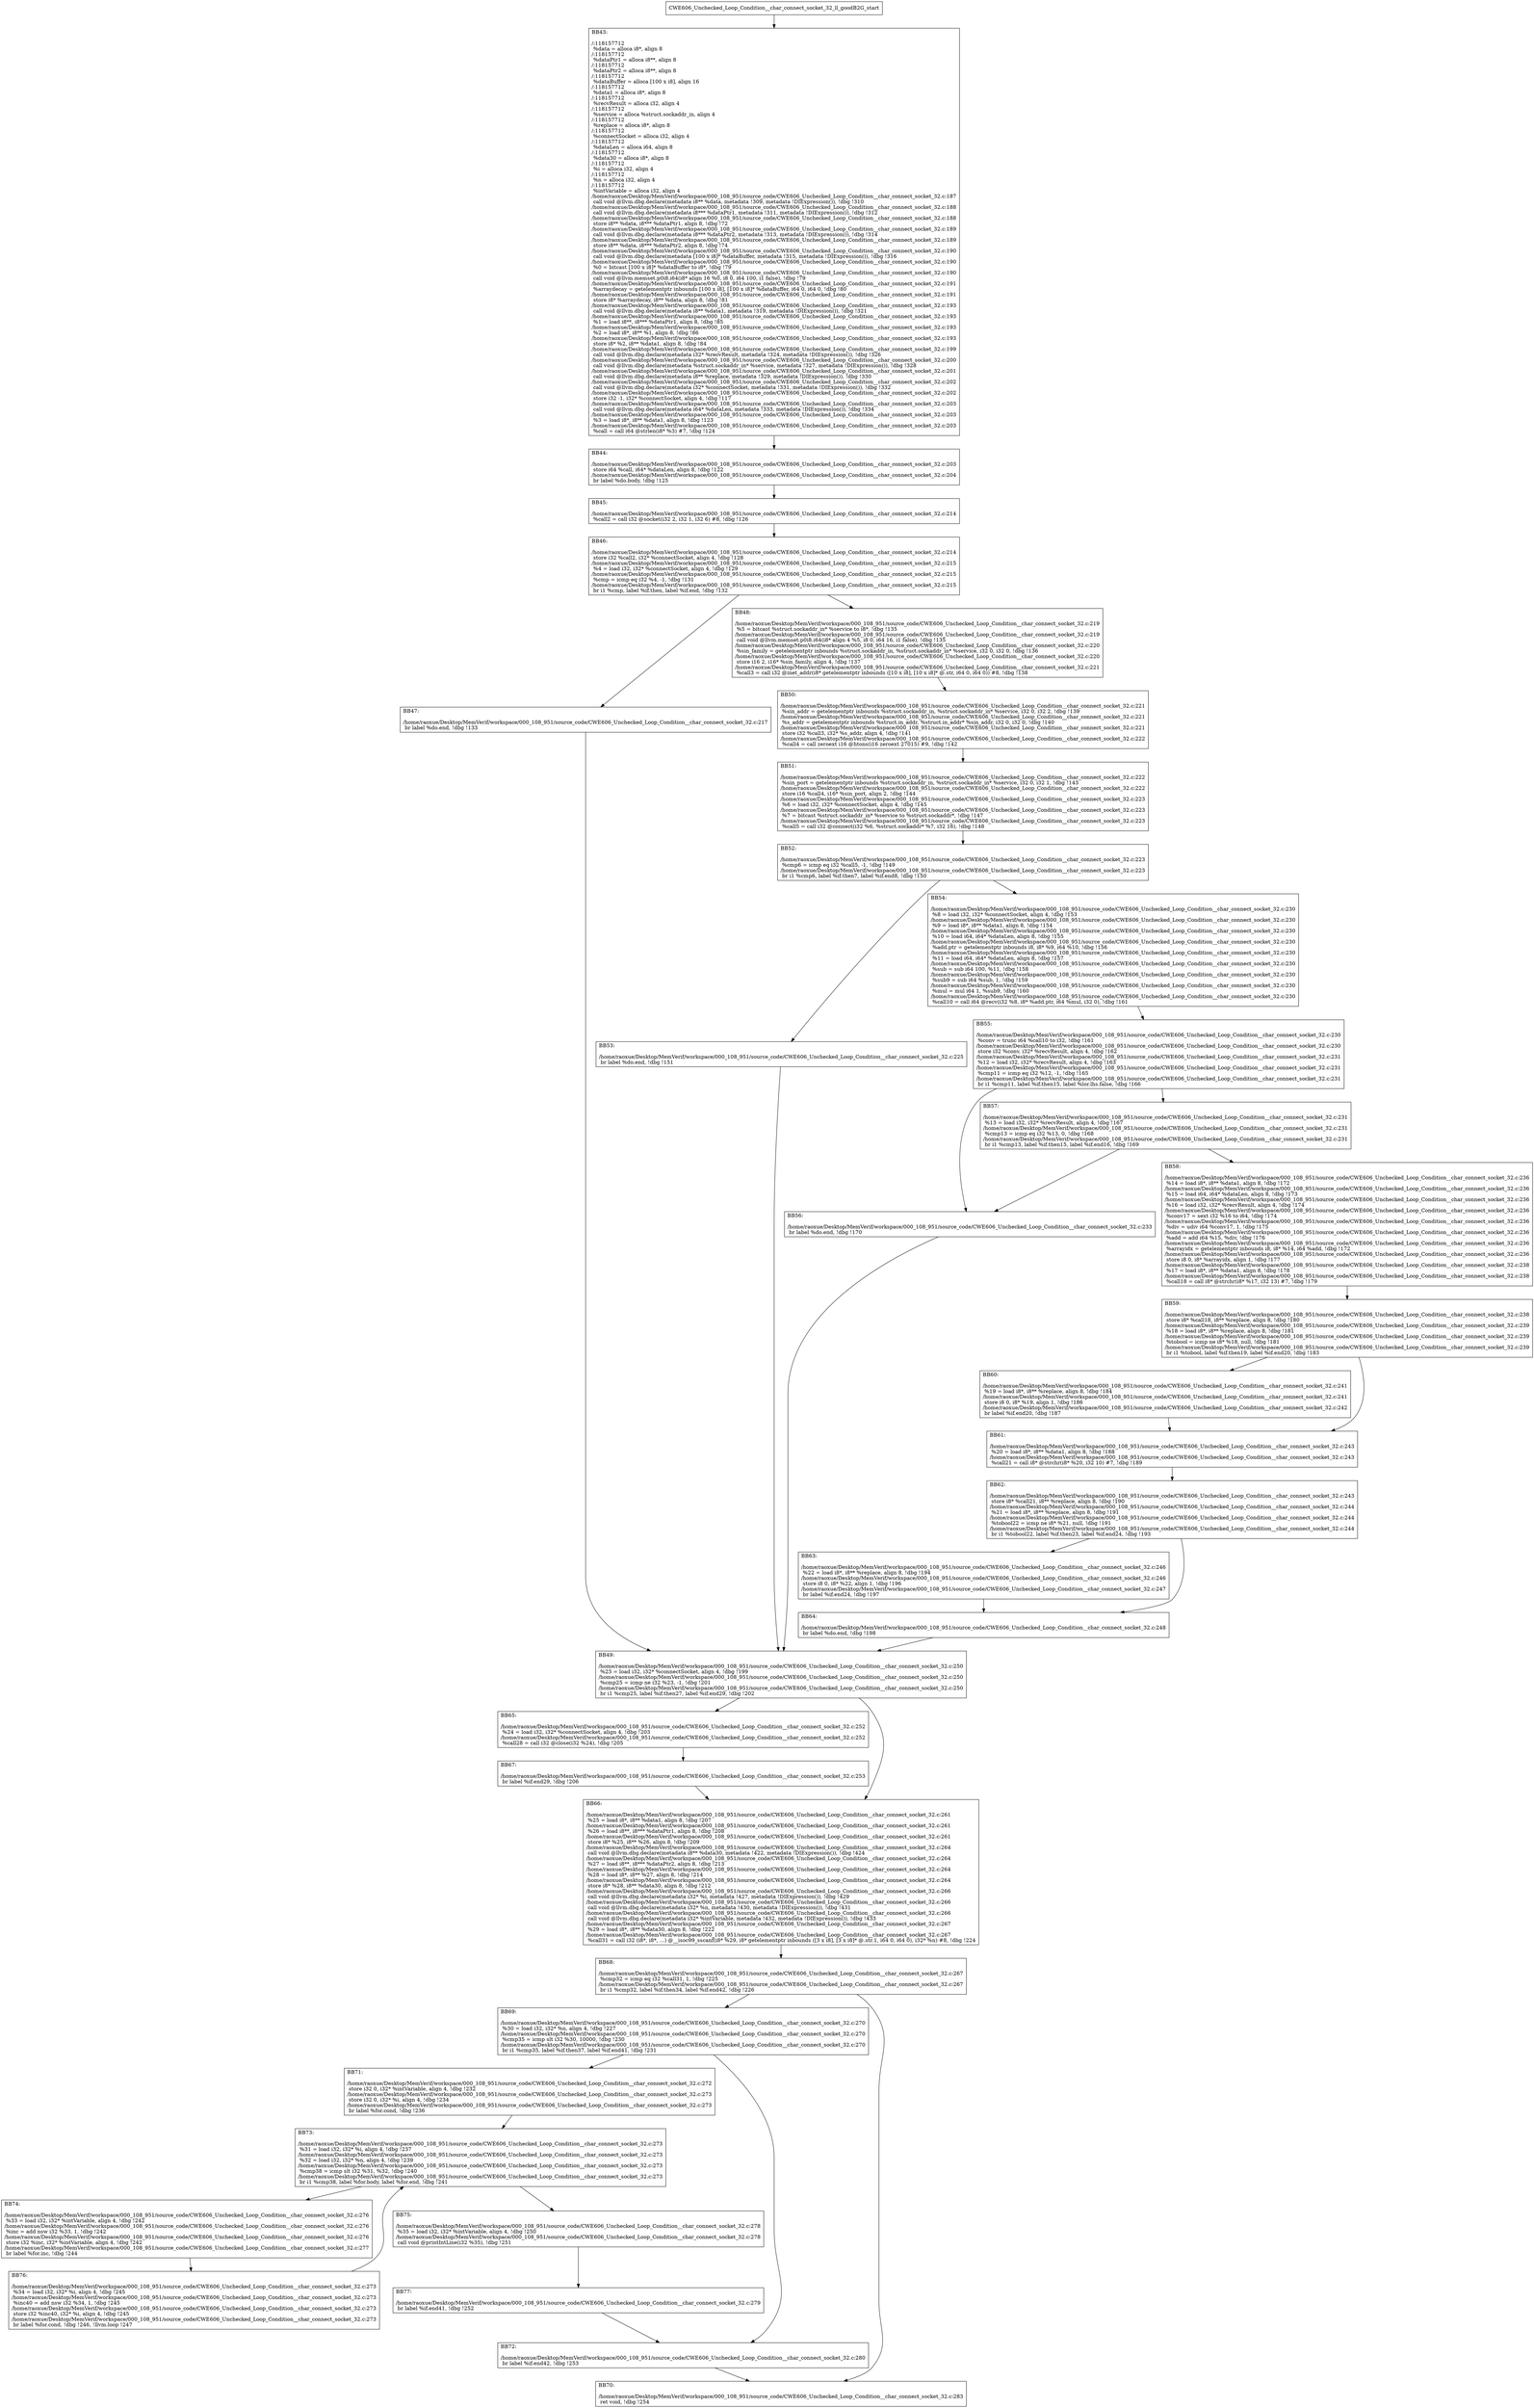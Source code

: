 digraph "CFG for'CWE606_Unchecked_Loop_Condition__char_connect_socket_32_ll_goodB2G' function" {
	BBCWE606_Unchecked_Loop_Condition__char_connect_socket_32_ll_goodB2G_start[shape=record,label="{CWE606_Unchecked_Loop_Condition__char_connect_socket_32_ll_goodB2G_start}"];
	BBCWE606_Unchecked_Loop_Condition__char_connect_socket_32_ll_goodB2G_start-> CWE606_Unchecked_Loop_Condition__char_connect_socket_32_ll_goodB2GBB43;
	CWE606_Unchecked_Loop_Condition__char_connect_socket_32_ll_goodB2GBB43 [shape=record, label="{BB43:\l\l/:118157712\l
  %data = alloca i8*, align 8\l
/:118157712\l
  %dataPtr1 = alloca i8**, align 8\l
/:118157712\l
  %dataPtr2 = alloca i8**, align 8\l
/:118157712\l
  %dataBuffer = alloca [100 x i8], align 16\l
/:118157712\l
  %data1 = alloca i8*, align 8\l
/:118157712\l
  %recvResult = alloca i32, align 4\l
/:118157712\l
  %service = alloca %struct.sockaddr_in, align 4\l
/:118157712\l
  %replace = alloca i8*, align 8\l
/:118157712\l
  %connectSocket = alloca i32, align 4\l
/:118157712\l
  %dataLen = alloca i64, align 8\l
/:118157712\l
  %data30 = alloca i8*, align 8\l
/:118157712\l
  %i = alloca i32, align 4\l
/:118157712\l
  %n = alloca i32, align 4\l
/:118157712\l
  %intVariable = alloca i32, align 4\l
/home/raoxue/Desktop/MemVerif/workspace/000_108_951/source_code/CWE606_Unchecked_Loop_Condition__char_connect_socket_32.c:187\l
  call void @llvm.dbg.declare(metadata i8** %data, metadata !309, metadata !DIExpression()), !dbg !310\l
/home/raoxue/Desktop/MemVerif/workspace/000_108_951/source_code/CWE606_Unchecked_Loop_Condition__char_connect_socket_32.c:188\l
  call void @llvm.dbg.declare(metadata i8*** %dataPtr1, metadata !311, metadata !DIExpression()), !dbg !312\l
/home/raoxue/Desktop/MemVerif/workspace/000_108_951/source_code/CWE606_Unchecked_Loop_Condition__char_connect_socket_32.c:188\l
  store i8** %data, i8*** %dataPtr1, align 8, !dbg !72\l
/home/raoxue/Desktop/MemVerif/workspace/000_108_951/source_code/CWE606_Unchecked_Loop_Condition__char_connect_socket_32.c:189\l
  call void @llvm.dbg.declare(metadata i8*** %dataPtr2, metadata !313, metadata !DIExpression()), !dbg !314\l
/home/raoxue/Desktop/MemVerif/workspace/000_108_951/source_code/CWE606_Unchecked_Loop_Condition__char_connect_socket_32.c:189\l
  store i8** %data, i8*** %dataPtr2, align 8, !dbg !74\l
/home/raoxue/Desktop/MemVerif/workspace/000_108_951/source_code/CWE606_Unchecked_Loop_Condition__char_connect_socket_32.c:190\l
  call void @llvm.dbg.declare(metadata [100 x i8]* %dataBuffer, metadata !315, metadata !DIExpression()), !dbg !316\l
/home/raoxue/Desktop/MemVerif/workspace/000_108_951/source_code/CWE606_Unchecked_Loop_Condition__char_connect_socket_32.c:190\l
  %0 = bitcast [100 x i8]* %dataBuffer to i8*, !dbg !79\l
/home/raoxue/Desktop/MemVerif/workspace/000_108_951/source_code/CWE606_Unchecked_Loop_Condition__char_connect_socket_32.c:190\l
  call void @llvm.memset.p0i8.i64(i8* align 16 %0, i8 0, i64 100, i1 false), !dbg !79\l
/home/raoxue/Desktop/MemVerif/workspace/000_108_951/source_code/CWE606_Unchecked_Loop_Condition__char_connect_socket_32.c:191\l
  %arraydecay = getelementptr inbounds [100 x i8], [100 x i8]* %dataBuffer, i64 0, i64 0, !dbg !80\l
/home/raoxue/Desktop/MemVerif/workspace/000_108_951/source_code/CWE606_Unchecked_Loop_Condition__char_connect_socket_32.c:191\l
  store i8* %arraydecay, i8** %data, align 8, !dbg !81\l
/home/raoxue/Desktop/MemVerif/workspace/000_108_951/source_code/CWE606_Unchecked_Loop_Condition__char_connect_socket_32.c:193\l
  call void @llvm.dbg.declare(metadata i8** %data1, metadata !319, metadata !DIExpression()), !dbg !321\l
/home/raoxue/Desktop/MemVerif/workspace/000_108_951/source_code/CWE606_Unchecked_Loop_Condition__char_connect_socket_32.c:193\l
  %1 = load i8**, i8*** %dataPtr1, align 8, !dbg !85\l
/home/raoxue/Desktop/MemVerif/workspace/000_108_951/source_code/CWE606_Unchecked_Loop_Condition__char_connect_socket_32.c:193\l
  %2 = load i8*, i8** %1, align 8, !dbg !86\l
/home/raoxue/Desktop/MemVerif/workspace/000_108_951/source_code/CWE606_Unchecked_Loop_Condition__char_connect_socket_32.c:193\l
  store i8* %2, i8** %data1, align 8, !dbg !84\l
/home/raoxue/Desktop/MemVerif/workspace/000_108_951/source_code/CWE606_Unchecked_Loop_Condition__char_connect_socket_32.c:199\l
  call void @llvm.dbg.declare(metadata i32* %recvResult, metadata !324, metadata !DIExpression()), !dbg !326\l
/home/raoxue/Desktop/MemVerif/workspace/000_108_951/source_code/CWE606_Unchecked_Loop_Condition__char_connect_socket_32.c:200\l
  call void @llvm.dbg.declare(metadata %struct.sockaddr_in* %service, metadata !327, metadata !DIExpression()), !dbg !328\l
/home/raoxue/Desktop/MemVerif/workspace/000_108_951/source_code/CWE606_Unchecked_Loop_Condition__char_connect_socket_32.c:201\l
  call void @llvm.dbg.declare(metadata i8** %replace, metadata !329, metadata !DIExpression()), !dbg !330\l
/home/raoxue/Desktop/MemVerif/workspace/000_108_951/source_code/CWE606_Unchecked_Loop_Condition__char_connect_socket_32.c:202\l
  call void @llvm.dbg.declare(metadata i32* %connectSocket, metadata !331, metadata !DIExpression()), !dbg !332\l
/home/raoxue/Desktop/MemVerif/workspace/000_108_951/source_code/CWE606_Unchecked_Loop_Condition__char_connect_socket_32.c:202\l
  store i32 -1, i32* %connectSocket, align 4, !dbg !117\l
/home/raoxue/Desktop/MemVerif/workspace/000_108_951/source_code/CWE606_Unchecked_Loop_Condition__char_connect_socket_32.c:203\l
  call void @llvm.dbg.declare(metadata i64* %dataLen, metadata !333, metadata !DIExpression()), !dbg !334\l
/home/raoxue/Desktop/MemVerif/workspace/000_108_951/source_code/CWE606_Unchecked_Loop_Condition__char_connect_socket_32.c:203\l
  %3 = load i8*, i8** %data1, align 8, !dbg !123\l
/home/raoxue/Desktop/MemVerif/workspace/000_108_951/source_code/CWE606_Unchecked_Loop_Condition__char_connect_socket_32.c:203\l
  %call = call i64 @strlen(i8* %3) #7, !dbg !124\l
}"];
	CWE606_Unchecked_Loop_Condition__char_connect_socket_32_ll_goodB2GBB43-> CWE606_Unchecked_Loop_Condition__char_connect_socket_32_ll_goodB2GBB44;
	CWE606_Unchecked_Loop_Condition__char_connect_socket_32_ll_goodB2GBB44 [shape=record, label="{BB44:\l\l/home/raoxue/Desktop/MemVerif/workspace/000_108_951/source_code/CWE606_Unchecked_Loop_Condition__char_connect_socket_32.c:203\l
  store i64 %call, i64* %dataLen, align 8, !dbg !122\l
/home/raoxue/Desktop/MemVerif/workspace/000_108_951/source_code/CWE606_Unchecked_Loop_Condition__char_connect_socket_32.c:204\l
  br label %do.body, !dbg !125\l
}"];
	CWE606_Unchecked_Loop_Condition__char_connect_socket_32_ll_goodB2GBB44-> CWE606_Unchecked_Loop_Condition__char_connect_socket_32_ll_goodB2GBB45;
	CWE606_Unchecked_Loop_Condition__char_connect_socket_32_ll_goodB2GBB45 [shape=record, label="{BB45:\l\l/home/raoxue/Desktop/MemVerif/workspace/000_108_951/source_code/CWE606_Unchecked_Loop_Condition__char_connect_socket_32.c:214\l
  %call2 = call i32 @socket(i32 2, i32 1, i32 6) #8, !dbg !126\l
}"];
	CWE606_Unchecked_Loop_Condition__char_connect_socket_32_ll_goodB2GBB45-> CWE606_Unchecked_Loop_Condition__char_connect_socket_32_ll_goodB2GBB46;
	CWE606_Unchecked_Loop_Condition__char_connect_socket_32_ll_goodB2GBB46 [shape=record, label="{BB46:\l\l/home/raoxue/Desktop/MemVerif/workspace/000_108_951/source_code/CWE606_Unchecked_Loop_Condition__char_connect_socket_32.c:214\l
  store i32 %call2, i32* %connectSocket, align 4, !dbg !128\l
/home/raoxue/Desktop/MemVerif/workspace/000_108_951/source_code/CWE606_Unchecked_Loop_Condition__char_connect_socket_32.c:215\l
  %4 = load i32, i32* %connectSocket, align 4, !dbg !129\l
/home/raoxue/Desktop/MemVerif/workspace/000_108_951/source_code/CWE606_Unchecked_Loop_Condition__char_connect_socket_32.c:215\l
  %cmp = icmp eq i32 %4, -1, !dbg !131\l
/home/raoxue/Desktop/MemVerif/workspace/000_108_951/source_code/CWE606_Unchecked_Loop_Condition__char_connect_socket_32.c:215\l
  br i1 %cmp, label %if.then, label %if.end, !dbg !132\l
}"];
	CWE606_Unchecked_Loop_Condition__char_connect_socket_32_ll_goodB2GBB46-> CWE606_Unchecked_Loop_Condition__char_connect_socket_32_ll_goodB2GBB47;
	CWE606_Unchecked_Loop_Condition__char_connect_socket_32_ll_goodB2GBB46-> CWE606_Unchecked_Loop_Condition__char_connect_socket_32_ll_goodB2GBB48;
	CWE606_Unchecked_Loop_Condition__char_connect_socket_32_ll_goodB2GBB47 [shape=record, label="{BB47:\l\l/home/raoxue/Desktop/MemVerif/workspace/000_108_951/source_code/CWE606_Unchecked_Loop_Condition__char_connect_socket_32.c:217\l
  br label %do.end, !dbg !133\l
}"];
	CWE606_Unchecked_Loop_Condition__char_connect_socket_32_ll_goodB2GBB47-> CWE606_Unchecked_Loop_Condition__char_connect_socket_32_ll_goodB2GBB49;
	CWE606_Unchecked_Loop_Condition__char_connect_socket_32_ll_goodB2GBB48 [shape=record, label="{BB48:\l\l/home/raoxue/Desktop/MemVerif/workspace/000_108_951/source_code/CWE606_Unchecked_Loop_Condition__char_connect_socket_32.c:219\l
  %5 = bitcast %struct.sockaddr_in* %service to i8*, !dbg !135\l
/home/raoxue/Desktop/MemVerif/workspace/000_108_951/source_code/CWE606_Unchecked_Loop_Condition__char_connect_socket_32.c:219\l
  call void @llvm.memset.p0i8.i64(i8* align 4 %5, i8 0, i64 16, i1 false), !dbg !135\l
/home/raoxue/Desktop/MemVerif/workspace/000_108_951/source_code/CWE606_Unchecked_Loop_Condition__char_connect_socket_32.c:220\l
  %sin_family = getelementptr inbounds %struct.sockaddr_in, %struct.sockaddr_in* %service, i32 0, i32 0, !dbg !136\l
/home/raoxue/Desktop/MemVerif/workspace/000_108_951/source_code/CWE606_Unchecked_Loop_Condition__char_connect_socket_32.c:220\l
  store i16 2, i16* %sin_family, align 4, !dbg !137\l
/home/raoxue/Desktop/MemVerif/workspace/000_108_951/source_code/CWE606_Unchecked_Loop_Condition__char_connect_socket_32.c:221\l
  %call3 = call i32 @inet_addr(i8* getelementptr inbounds ([10 x i8], [10 x i8]* @.str, i64 0, i64 0)) #8, !dbg !138\l
}"];
	CWE606_Unchecked_Loop_Condition__char_connect_socket_32_ll_goodB2GBB48-> CWE606_Unchecked_Loop_Condition__char_connect_socket_32_ll_goodB2GBB50;
	CWE606_Unchecked_Loop_Condition__char_connect_socket_32_ll_goodB2GBB50 [shape=record, label="{BB50:\l\l/home/raoxue/Desktop/MemVerif/workspace/000_108_951/source_code/CWE606_Unchecked_Loop_Condition__char_connect_socket_32.c:221\l
  %sin_addr = getelementptr inbounds %struct.sockaddr_in, %struct.sockaddr_in* %service, i32 0, i32 2, !dbg !139\l
/home/raoxue/Desktop/MemVerif/workspace/000_108_951/source_code/CWE606_Unchecked_Loop_Condition__char_connect_socket_32.c:221\l
  %s_addr = getelementptr inbounds %struct.in_addr, %struct.in_addr* %sin_addr, i32 0, i32 0, !dbg !140\l
/home/raoxue/Desktop/MemVerif/workspace/000_108_951/source_code/CWE606_Unchecked_Loop_Condition__char_connect_socket_32.c:221\l
  store i32 %call3, i32* %s_addr, align 4, !dbg !141\l
/home/raoxue/Desktop/MemVerif/workspace/000_108_951/source_code/CWE606_Unchecked_Loop_Condition__char_connect_socket_32.c:222\l
  %call4 = call zeroext i16 @htons(i16 zeroext 27015) #9, !dbg !142\l
}"];
	CWE606_Unchecked_Loop_Condition__char_connect_socket_32_ll_goodB2GBB50-> CWE606_Unchecked_Loop_Condition__char_connect_socket_32_ll_goodB2GBB51;
	CWE606_Unchecked_Loop_Condition__char_connect_socket_32_ll_goodB2GBB51 [shape=record, label="{BB51:\l\l/home/raoxue/Desktop/MemVerif/workspace/000_108_951/source_code/CWE606_Unchecked_Loop_Condition__char_connect_socket_32.c:222\l
  %sin_port = getelementptr inbounds %struct.sockaddr_in, %struct.sockaddr_in* %service, i32 0, i32 1, !dbg !143\l
/home/raoxue/Desktop/MemVerif/workspace/000_108_951/source_code/CWE606_Unchecked_Loop_Condition__char_connect_socket_32.c:222\l
  store i16 %call4, i16* %sin_port, align 2, !dbg !144\l
/home/raoxue/Desktop/MemVerif/workspace/000_108_951/source_code/CWE606_Unchecked_Loop_Condition__char_connect_socket_32.c:223\l
  %6 = load i32, i32* %connectSocket, align 4, !dbg !145\l
/home/raoxue/Desktop/MemVerif/workspace/000_108_951/source_code/CWE606_Unchecked_Loop_Condition__char_connect_socket_32.c:223\l
  %7 = bitcast %struct.sockaddr_in* %service to %struct.sockaddr*, !dbg !147\l
/home/raoxue/Desktop/MemVerif/workspace/000_108_951/source_code/CWE606_Unchecked_Loop_Condition__char_connect_socket_32.c:223\l
  %call5 = call i32 @connect(i32 %6, %struct.sockaddr* %7, i32 16), !dbg !148\l
}"];
	CWE606_Unchecked_Loop_Condition__char_connect_socket_32_ll_goodB2GBB51-> CWE606_Unchecked_Loop_Condition__char_connect_socket_32_ll_goodB2GBB52;
	CWE606_Unchecked_Loop_Condition__char_connect_socket_32_ll_goodB2GBB52 [shape=record, label="{BB52:\l\l/home/raoxue/Desktop/MemVerif/workspace/000_108_951/source_code/CWE606_Unchecked_Loop_Condition__char_connect_socket_32.c:223\l
  %cmp6 = icmp eq i32 %call5, -1, !dbg !149\l
/home/raoxue/Desktop/MemVerif/workspace/000_108_951/source_code/CWE606_Unchecked_Loop_Condition__char_connect_socket_32.c:223\l
  br i1 %cmp6, label %if.then7, label %if.end8, !dbg !150\l
}"];
	CWE606_Unchecked_Loop_Condition__char_connect_socket_32_ll_goodB2GBB52-> CWE606_Unchecked_Loop_Condition__char_connect_socket_32_ll_goodB2GBB53;
	CWE606_Unchecked_Loop_Condition__char_connect_socket_32_ll_goodB2GBB52-> CWE606_Unchecked_Loop_Condition__char_connect_socket_32_ll_goodB2GBB54;
	CWE606_Unchecked_Loop_Condition__char_connect_socket_32_ll_goodB2GBB53 [shape=record, label="{BB53:\l\l/home/raoxue/Desktop/MemVerif/workspace/000_108_951/source_code/CWE606_Unchecked_Loop_Condition__char_connect_socket_32.c:225\l
  br label %do.end, !dbg !151\l
}"];
	CWE606_Unchecked_Loop_Condition__char_connect_socket_32_ll_goodB2GBB53-> CWE606_Unchecked_Loop_Condition__char_connect_socket_32_ll_goodB2GBB49;
	CWE606_Unchecked_Loop_Condition__char_connect_socket_32_ll_goodB2GBB54 [shape=record, label="{BB54:\l\l/home/raoxue/Desktop/MemVerif/workspace/000_108_951/source_code/CWE606_Unchecked_Loop_Condition__char_connect_socket_32.c:230\l
  %8 = load i32, i32* %connectSocket, align 4, !dbg !153\l
/home/raoxue/Desktop/MemVerif/workspace/000_108_951/source_code/CWE606_Unchecked_Loop_Condition__char_connect_socket_32.c:230\l
  %9 = load i8*, i8** %data1, align 8, !dbg !154\l
/home/raoxue/Desktop/MemVerif/workspace/000_108_951/source_code/CWE606_Unchecked_Loop_Condition__char_connect_socket_32.c:230\l
  %10 = load i64, i64* %dataLen, align 8, !dbg !155\l
/home/raoxue/Desktop/MemVerif/workspace/000_108_951/source_code/CWE606_Unchecked_Loop_Condition__char_connect_socket_32.c:230\l
  %add.ptr = getelementptr inbounds i8, i8* %9, i64 %10, !dbg !156\l
/home/raoxue/Desktop/MemVerif/workspace/000_108_951/source_code/CWE606_Unchecked_Loop_Condition__char_connect_socket_32.c:230\l
  %11 = load i64, i64* %dataLen, align 8, !dbg !157\l
/home/raoxue/Desktop/MemVerif/workspace/000_108_951/source_code/CWE606_Unchecked_Loop_Condition__char_connect_socket_32.c:230\l
  %sub = sub i64 100, %11, !dbg !158\l
/home/raoxue/Desktop/MemVerif/workspace/000_108_951/source_code/CWE606_Unchecked_Loop_Condition__char_connect_socket_32.c:230\l
  %sub9 = sub i64 %sub, 1, !dbg !159\l
/home/raoxue/Desktop/MemVerif/workspace/000_108_951/source_code/CWE606_Unchecked_Loop_Condition__char_connect_socket_32.c:230\l
  %mul = mul i64 1, %sub9, !dbg !160\l
/home/raoxue/Desktop/MemVerif/workspace/000_108_951/source_code/CWE606_Unchecked_Loop_Condition__char_connect_socket_32.c:230\l
  %call10 = call i64 @recv(i32 %8, i8* %add.ptr, i64 %mul, i32 0), !dbg !161\l
}"];
	CWE606_Unchecked_Loop_Condition__char_connect_socket_32_ll_goodB2GBB54-> CWE606_Unchecked_Loop_Condition__char_connect_socket_32_ll_goodB2GBB55;
	CWE606_Unchecked_Loop_Condition__char_connect_socket_32_ll_goodB2GBB55 [shape=record, label="{BB55:\l\l/home/raoxue/Desktop/MemVerif/workspace/000_108_951/source_code/CWE606_Unchecked_Loop_Condition__char_connect_socket_32.c:230\l
  %conv = trunc i64 %call10 to i32, !dbg !161\l
/home/raoxue/Desktop/MemVerif/workspace/000_108_951/source_code/CWE606_Unchecked_Loop_Condition__char_connect_socket_32.c:230\l
  store i32 %conv, i32* %recvResult, align 4, !dbg !162\l
/home/raoxue/Desktop/MemVerif/workspace/000_108_951/source_code/CWE606_Unchecked_Loop_Condition__char_connect_socket_32.c:231\l
  %12 = load i32, i32* %recvResult, align 4, !dbg !163\l
/home/raoxue/Desktop/MemVerif/workspace/000_108_951/source_code/CWE606_Unchecked_Loop_Condition__char_connect_socket_32.c:231\l
  %cmp11 = icmp eq i32 %12, -1, !dbg !165\l
/home/raoxue/Desktop/MemVerif/workspace/000_108_951/source_code/CWE606_Unchecked_Loop_Condition__char_connect_socket_32.c:231\l
  br i1 %cmp11, label %if.then15, label %lor.lhs.false, !dbg !166\l
}"];
	CWE606_Unchecked_Loop_Condition__char_connect_socket_32_ll_goodB2GBB55-> CWE606_Unchecked_Loop_Condition__char_connect_socket_32_ll_goodB2GBB56;
	CWE606_Unchecked_Loop_Condition__char_connect_socket_32_ll_goodB2GBB55-> CWE606_Unchecked_Loop_Condition__char_connect_socket_32_ll_goodB2GBB57;
	CWE606_Unchecked_Loop_Condition__char_connect_socket_32_ll_goodB2GBB57 [shape=record, label="{BB57:\l\l/home/raoxue/Desktop/MemVerif/workspace/000_108_951/source_code/CWE606_Unchecked_Loop_Condition__char_connect_socket_32.c:231\l
  %13 = load i32, i32* %recvResult, align 4, !dbg !167\l
/home/raoxue/Desktop/MemVerif/workspace/000_108_951/source_code/CWE606_Unchecked_Loop_Condition__char_connect_socket_32.c:231\l
  %cmp13 = icmp eq i32 %13, 0, !dbg !168\l
/home/raoxue/Desktop/MemVerif/workspace/000_108_951/source_code/CWE606_Unchecked_Loop_Condition__char_connect_socket_32.c:231\l
  br i1 %cmp13, label %if.then15, label %if.end16, !dbg !169\l
}"];
	CWE606_Unchecked_Loop_Condition__char_connect_socket_32_ll_goodB2GBB57-> CWE606_Unchecked_Loop_Condition__char_connect_socket_32_ll_goodB2GBB56;
	CWE606_Unchecked_Loop_Condition__char_connect_socket_32_ll_goodB2GBB57-> CWE606_Unchecked_Loop_Condition__char_connect_socket_32_ll_goodB2GBB58;
	CWE606_Unchecked_Loop_Condition__char_connect_socket_32_ll_goodB2GBB56 [shape=record, label="{BB56:\l\l/home/raoxue/Desktop/MemVerif/workspace/000_108_951/source_code/CWE606_Unchecked_Loop_Condition__char_connect_socket_32.c:233\l
  br label %do.end, !dbg !170\l
}"];
	CWE606_Unchecked_Loop_Condition__char_connect_socket_32_ll_goodB2GBB56-> CWE606_Unchecked_Loop_Condition__char_connect_socket_32_ll_goodB2GBB49;
	CWE606_Unchecked_Loop_Condition__char_connect_socket_32_ll_goodB2GBB58 [shape=record, label="{BB58:\l\l/home/raoxue/Desktop/MemVerif/workspace/000_108_951/source_code/CWE606_Unchecked_Loop_Condition__char_connect_socket_32.c:236\l
  %14 = load i8*, i8** %data1, align 8, !dbg !172\l
/home/raoxue/Desktop/MemVerif/workspace/000_108_951/source_code/CWE606_Unchecked_Loop_Condition__char_connect_socket_32.c:236\l
  %15 = load i64, i64* %dataLen, align 8, !dbg !173\l
/home/raoxue/Desktop/MemVerif/workspace/000_108_951/source_code/CWE606_Unchecked_Loop_Condition__char_connect_socket_32.c:236\l
  %16 = load i32, i32* %recvResult, align 4, !dbg !174\l
/home/raoxue/Desktop/MemVerif/workspace/000_108_951/source_code/CWE606_Unchecked_Loop_Condition__char_connect_socket_32.c:236\l
  %conv17 = sext i32 %16 to i64, !dbg !174\l
/home/raoxue/Desktop/MemVerif/workspace/000_108_951/source_code/CWE606_Unchecked_Loop_Condition__char_connect_socket_32.c:236\l
  %div = udiv i64 %conv17, 1, !dbg !175\l
/home/raoxue/Desktop/MemVerif/workspace/000_108_951/source_code/CWE606_Unchecked_Loop_Condition__char_connect_socket_32.c:236\l
  %add = add i64 %15, %div, !dbg !176\l
/home/raoxue/Desktop/MemVerif/workspace/000_108_951/source_code/CWE606_Unchecked_Loop_Condition__char_connect_socket_32.c:236\l
  %arrayidx = getelementptr inbounds i8, i8* %14, i64 %add, !dbg !172\l
/home/raoxue/Desktop/MemVerif/workspace/000_108_951/source_code/CWE606_Unchecked_Loop_Condition__char_connect_socket_32.c:236\l
  store i8 0, i8* %arrayidx, align 1, !dbg !177\l
/home/raoxue/Desktop/MemVerif/workspace/000_108_951/source_code/CWE606_Unchecked_Loop_Condition__char_connect_socket_32.c:238\l
  %17 = load i8*, i8** %data1, align 8, !dbg !178\l
/home/raoxue/Desktop/MemVerif/workspace/000_108_951/source_code/CWE606_Unchecked_Loop_Condition__char_connect_socket_32.c:238\l
  %call18 = call i8* @strchr(i8* %17, i32 13) #7, !dbg !179\l
}"];
	CWE606_Unchecked_Loop_Condition__char_connect_socket_32_ll_goodB2GBB58-> CWE606_Unchecked_Loop_Condition__char_connect_socket_32_ll_goodB2GBB59;
	CWE606_Unchecked_Loop_Condition__char_connect_socket_32_ll_goodB2GBB59 [shape=record, label="{BB59:\l\l/home/raoxue/Desktop/MemVerif/workspace/000_108_951/source_code/CWE606_Unchecked_Loop_Condition__char_connect_socket_32.c:238\l
  store i8* %call18, i8** %replace, align 8, !dbg !180\l
/home/raoxue/Desktop/MemVerif/workspace/000_108_951/source_code/CWE606_Unchecked_Loop_Condition__char_connect_socket_32.c:239\l
  %18 = load i8*, i8** %replace, align 8, !dbg !181\l
/home/raoxue/Desktop/MemVerif/workspace/000_108_951/source_code/CWE606_Unchecked_Loop_Condition__char_connect_socket_32.c:239\l
  %tobool = icmp ne i8* %18, null, !dbg !181\l
/home/raoxue/Desktop/MemVerif/workspace/000_108_951/source_code/CWE606_Unchecked_Loop_Condition__char_connect_socket_32.c:239\l
  br i1 %tobool, label %if.then19, label %if.end20, !dbg !183\l
}"];
	CWE606_Unchecked_Loop_Condition__char_connect_socket_32_ll_goodB2GBB59-> CWE606_Unchecked_Loop_Condition__char_connect_socket_32_ll_goodB2GBB60;
	CWE606_Unchecked_Loop_Condition__char_connect_socket_32_ll_goodB2GBB59-> CWE606_Unchecked_Loop_Condition__char_connect_socket_32_ll_goodB2GBB61;
	CWE606_Unchecked_Loop_Condition__char_connect_socket_32_ll_goodB2GBB60 [shape=record, label="{BB60:\l\l/home/raoxue/Desktop/MemVerif/workspace/000_108_951/source_code/CWE606_Unchecked_Loop_Condition__char_connect_socket_32.c:241\l
  %19 = load i8*, i8** %replace, align 8, !dbg !184\l
/home/raoxue/Desktop/MemVerif/workspace/000_108_951/source_code/CWE606_Unchecked_Loop_Condition__char_connect_socket_32.c:241\l
  store i8 0, i8* %19, align 1, !dbg !186\l
/home/raoxue/Desktop/MemVerif/workspace/000_108_951/source_code/CWE606_Unchecked_Loop_Condition__char_connect_socket_32.c:242\l
  br label %if.end20, !dbg !187\l
}"];
	CWE606_Unchecked_Loop_Condition__char_connect_socket_32_ll_goodB2GBB60-> CWE606_Unchecked_Loop_Condition__char_connect_socket_32_ll_goodB2GBB61;
	CWE606_Unchecked_Loop_Condition__char_connect_socket_32_ll_goodB2GBB61 [shape=record, label="{BB61:\l\l/home/raoxue/Desktop/MemVerif/workspace/000_108_951/source_code/CWE606_Unchecked_Loop_Condition__char_connect_socket_32.c:243\l
  %20 = load i8*, i8** %data1, align 8, !dbg !188\l
/home/raoxue/Desktop/MemVerif/workspace/000_108_951/source_code/CWE606_Unchecked_Loop_Condition__char_connect_socket_32.c:243\l
  %call21 = call i8* @strchr(i8* %20, i32 10) #7, !dbg !189\l
}"];
	CWE606_Unchecked_Loop_Condition__char_connect_socket_32_ll_goodB2GBB61-> CWE606_Unchecked_Loop_Condition__char_connect_socket_32_ll_goodB2GBB62;
	CWE606_Unchecked_Loop_Condition__char_connect_socket_32_ll_goodB2GBB62 [shape=record, label="{BB62:\l\l/home/raoxue/Desktop/MemVerif/workspace/000_108_951/source_code/CWE606_Unchecked_Loop_Condition__char_connect_socket_32.c:243\l
  store i8* %call21, i8** %replace, align 8, !dbg !190\l
/home/raoxue/Desktop/MemVerif/workspace/000_108_951/source_code/CWE606_Unchecked_Loop_Condition__char_connect_socket_32.c:244\l
  %21 = load i8*, i8** %replace, align 8, !dbg !191\l
/home/raoxue/Desktop/MemVerif/workspace/000_108_951/source_code/CWE606_Unchecked_Loop_Condition__char_connect_socket_32.c:244\l
  %tobool22 = icmp ne i8* %21, null, !dbg !191\l
/home/raoxue/Desktop/MemVerif/workspace/000_108_951/source_code/CWE606_Unchecked_Loop_Condition__char_connect_socket_32.c:244\l
  br i1 %tobool22, label %if.then23, label %if.end24, !dbg !193\l
}"];
	CWE606_Unchecked_Loop_Condition__char_connect_socket_32_ll_goodB2GBB62-> CWE606_Unchecked_Loop_Condition__char_connect_socket_32_ll_goodB2GBB63;
	CWE606_Unchecked_Loop_Condition__char_connect_socket_32_ll_goodB2GBB62-> CWE606_Unchecked_Loop_Condition__char_connect_socket_32_ll_goodB2GBB64;
	CWE606_Unchecked_Loop_Condition__char_connect_socket_32_ll_goodB2GBB63 [shape=record, label="{BB63:\l\l/home/raoxue/Desktop/MemVerif/workspace/000_108_951/source_code/CWE606_Unchecked_Loop_Condition__char_connect_socket_32.c:246\l
  %22 = load i8*, i8** %replace, align 8, !dbg !194\l
/home/raoxue/Desktop/MemVerif/workspace/000_108_951/source_code/CWE606_Unchecked_Loop_Condition__char_connect_socket_32.c:246\l
  store i8 0, i8* %22, align 1, !dbg !196\l
/home/raoxue/Desktop/MemVerif/workspace/000_108_951/source_code/CWE606_Unchecked_Loop_Condition__char_connect_socket_32.c:247\l
  br label %if.end24, !dbg !197\l
}"];
	CWE606_Unchecked_Loop_Condition__char_connect_socket_32_ll_goodB2GBB63-> CWE606_Unchecked_Loop_Condition__char_connect_socket_32_ll_goodB2GBB64;
	CWE606_Unchecked_Loop_Condition__char_connect_socket_32_ll_goodB2GBB64 [shape=record, label="{BB64:\l\l/home/raoxue/Desktop/MemVerif/workspace/000_108_951/source_code/CWE606_Unchecked_Loop_Condition__char_connect_socket_32.c:248\l
  br label %do.end, !dbg !198\l
}"];
	CWE606_Unchecked_Loop_Condition__char_connect_socket_32_ll_goodB2GBB64-> CWE606_Unchecked_Loop_Condition__char_connect_socket_32_ll_goodB2GBB49;
	CWE606_Unchecked_Loop_Condition__char_connect_socket_32_ll_goodB2GBB49 [shape=record, label="{BB49:\l\l/home/raoxue/Desktop/MemVerif/workspace/000_108_951/source_code/CWE606_Unchecked_Loop_Condition__char_connect_socket_32.c:250\l
  %23 = load i32, i32* %connectSocket, align 4, !dbg !199\l
/home/raoxue/Desktop/MemVerif/workspace/000_108_951/source_code/CWE606_Unchecked_Loop_Condition__char_connect_socket_32.c:250\l
  %cmp25 = icmp ne i32 %23, -1, !dbg !201\l
/home/raoxue/Desktop/MemVerif/workspace/000_108_951/source_code/CWE606_Unchecked_Loop_Condition__char_connect_socket_32.c:250\l
  br i1 %cmp25, label %if.then27, label %if.end29, !dbg !202\l
}"];
	CWE606_Unchecked_Loop_Condition__char_connect_socket_32_ll_goodB2GBB49-> CWE606_Unchecked_Loop_Condition__char_connect_socket_32_ll_goodB2GBB65;
	CWE606_Unchecked_Loop_Condition__char_connect_socket_32_ll_goodB2GBB49-> CWE606_Unchecked_Loop_Condition__char_connect_socket_32_ll_goodB2GBB66;
	CWE606_Unchecked_Loop_Condition__char_connect_socket_32_ll_goodB2GBB65 [shape=record, label="{BB65:\l\l/home/raoxue/Desktop/MemVerif/workspace/000_108_951/source_code/CWE606_Unchecked_Loop_Condition__char_connect_socket_32.c:252\l
  %24 = load i32, i32* %connectSocket, align 4, !dbg !203\l
/home/raoxue/Desktop/MemVerif/workspace/000_108_951/source_code/CWE606_Unchecked_Loop_Condition__char_connect_socket_32.c:252\l
  %call28 = call i32 @close(i32 %24), !dbg !205\l
}"];
	CWE606_Unchecked_Loop_Condition__char_connect_socket_32_ll_goodB2GBB65-> CWE606_Unchecked_Loop_Condition__char_connect_socket_32_ll_goodB2GBB67;
	CWE606_Unchecked_Loop_Condition__char_connect_socket_32_ll_goodB2GBB67 [shape=record, label="{BB67:\l\l/home/raoxue/Desktop/MemVerif/workspace/000_108_951/source_code/CWE606_Unchecked_Loop_Condition__char_connect_socket_32.c:253\l
  br label %if.end29, !dbg !206\l
}"];
	CWE606_Unchecked_Loop_Condition__char_connect_socket_32_ll_goodB2GBB67-> CWE606_Unchecked_Loop_Condition__char_connect_socket_32_ll_goodB2GBB66;
	CWE606_Unchecked_Loop_Condition__char_connect_socket_32_ll_goodB2GBB66 [shape=record, label="{BB66:\l\l/home/raoxue/Desktop/MemVerif/workspace/000_108_951/source_code/CWE606_Unchecked_Loop_Condition__char_connect_socket_32.c:261\l
  %25 = load i8*, i8** %data1, align 8, !dbg !207\l
/home/raoxue/Desktop/MemVerif/workspace/000_108_951/source_code/CWE606_Unchecked_Loop_Condition__char_connect_socket_32.c:261\l
  %26 = load i8**, i8*** %dataPtr1, align 8, !dbg !208\l
/home/raoxue/Desktop/MemVerif/workspace/000_108_951/source_code/CWE606_Unchecked_Loop_Condition__char_connect_socket_32.c:261\l
  store i8* %25, i8** %26, align 8, !dbg !209\l
/home/raoxue/Desktop/MemVerif/workspace/000_108_951/source_code/CWE606_Unchecked_Loop_Condition__char_connect_socket_32.c:264\l
  call void @llvm.dbg.declare(metadata i8** %data30, metadata !422, metadata !DIExpression()), !dbg !424\l
/home/raoxue/Desktop/MemVerif/workspace/000_108_951/source_code/CWE606_Unchecked_Loop_Condition__char_connect_socket_32.c:264\l
  %27 = load i8**, i8*** %dataPtr2, align 8, !dbg !213\l
/home/raoxue/Desktop/MemVerif/workspace/000_108_951/source_code/CWE606_Unchecked_Loop_Condition__char_connect_socket_32.c:264\l
  %28 = load i8*, i8** %27, align 8, !dbg !214\l
/home/raoxue/Desktop/MemVerif/workspace/000_108_951/source_code/CWE606_Unchecked_Loop_Condition__char_connect_socket_32.c:264\l
  store i8* %28, i8** %data30, align 8, !dbg !212\l
/home/raoxue/Desktop/MemVerif/workspace/000_108_951/source_code/CWE606_Unchecked_Loop_Condition__char_connect_socket_32.c:266\l
  call void @llvm.dbg.declare(metadata i32* %i, metadata !427, metadata !DIExpression()), !dbg !429\l
/home/raoxue/Desktop/MemVerif/workspace/000_108_951/source_code/CWE606_Unchecked_Loop_Condition__char_connect_socket_32.c:266\l
  call void @llvm.dbg.declare(metadata i32* %n, metadata !430, metadata !DIExpression()), !dbg !431\l
/home/raoxue/Desktop/MemVerif/workspace/000_108_951/source_code/CWE606_Unchecked_Loop_Condition__char_connect_socket_32.c:266\l
  call void @llvm.dbg.declare(metadata i32* %intVariable, metadata !432, metadata !DIExpression()), !dbg !433\l
/home/raoxue/Desktop/MemVerif/workspace/000_108_951/source_code/CWE606_Unchecked_Loop_Condition__char_connect_socket_32.c:267\l
  %29 = load i8*, i8** %data30, align 8, !dbg !222\l
/home/raoxue/Desktop/MemVerif/workspace/000_108_951/source_code/CWE606_Unchecked_Loop_Condition__char_connect_socket_32.c:267\l
  %call31 = call i32 (i8*, i8*, ...) @__isoc99_sscanf(i8* %29, i8* getelementptr inbounds ([3 x i8], [3 x i8]* @.str.1, i64 0, i64 0), i32* %n) #8, !dbg !224\l
}"];
	CWE606_Unchecked_Loop_Condition__char_connect_socket_32_ll_goodB2GBB66-> CWE606_Unchecked_Loop_Condition__char_connect_socket_32_ll_goodB2GBB68;
	CWE606_Unchecked_Loop_Condition__char_connect_socket_32_ll_goodB2GBB68 [shape=record, label="{BB68:\l\l/home/raoxue/Desktop/MemVerif/workspace/000_108_951/source_code/CWE606_Unchecked_Loop_Condition__char_connect_socket_32.c:267\l
  %cmp32 = icmp eq i32 %call31, 1, !dbg !225\l
/home/raoxue/Desktop/MemVerif/workspace/000_108_951/source_code/CWE606_Unchecked_Loop_Condition__char_connect_socket_32.c:267\l
  br i1 %cmp32, label %if.then34, label %if.end42, !dbg !226\l
}"];
	CWE606_Unchecked_Loop_Condition__char_connect_socket_32_ll_goodB2GBB68-> CWE606_Unchecked_Loop_Condition__char_connect_socket_32_ll_goodB2GBB69;
	CWE606_Unchecked_Loop_Condition__char_connect_socket_32_ll_goodB2GBB68-> CWE606_Unchecked_Loop_Condition__char_connect_socket_32_ll_goodB2GBB70;
	CWE606_Unchecked_Loop_Condition__char_connect_socket_32_ll_goodB2GBB69 [shape=record, label="{BB69:\l\l/home/raoxue/Desktop/MemVerif/workspace/000_108_951/source_code/CWE606_Unchecked_Loop_Condition__char_connect_socket_32.c:270\l
  %30 = load i32, i32* %n, align 4, !dbg !227\l
/home/raoxue/Desktop/MemVerif/workspace/000_108_951/source_code/CWE606_Unchecked_Loop_Condition__char_connect_socket_32.c:270\l
  %cmp35 = icmp slt i32 %30, 10000, !dbg !230\l
/home/raoxue/Desktop/MemVerif/workspace/000_108_951/source_code/CWE606_Unchecked_Loop_Condition__char_connect_socket_32.c:270\l
  br i1 %cmp35, label %if.then37, label %if.end41, !dbg !231\l
}"];
	CWE606_Unchecked_Loop_Condition__char_connect_socket_32_ll_goodB2GBB69-> CWE606_Unchecked_Loop_Condition__char_connect_socket_32_ll_goodB2GBB71;
	CWE606_Unchecked_Loop_Condition__char_connect_socket_32_ll_goodB2GBB69-> CWE606_Unchecked_Loop_Condition__char_connect_socket_32_ll_goodB2GBB72;
	CWE606_Unchecked_Loop_Condition__char_connect_socket_32_ll_goodB2GBB71 [shape=record, label="{BB71:\l\l/home/raoxue/Desktop/MemVerif/workspace/000_108_951/source_code/CWE606_Unchecked_Loop_Condition__char_connect_socket_32.c:272\l
  store i32 0, i32* %intVariable, align 4, !dbg !232\l
/home/raoxue/Desktop/MemVerif/workspace/000_108_951/source_code/CWE606_Unchecked_Loop_Condition__char_connect_socket_32.c:273\l
  store i32 0, i32* %i, align 4, !dbg !234\l
/home/raoxue/Desktop/MemVerif/workspace/000_108_951/source_code/CWE606_Unchecked_Loop_Condition__char_connect_socket_32.c:273\l
  br label %for.cond, !dbg !236\l
}"];
	CWE606_Unchecked_Loop_Condition__char_connect_socket_32_ll_goodB2GBB71-> CWE606_Unchecked_Loop_Condition__char_connect_socket_32_ll_goodB2GBB73;
	CWE606_Unchecked_Loop_Condition__char_connect_socket_32_ll_goodB2GBB73 [shape=record, label="{BB73:\l\l/home/raoxue/Desktop/MemVerif/workspace/000_108_951/source_code/CWE606_Unchecked_Loop_Condition__char_connect_socket_32.c:273\l
  %31 = load i32, i32* %i, align 4, !dbg !237\l
/home/raoxue/Desktop/MemVerif/workspace/000_108_951/source_code/CWE606_Unchecked_Loop_Condition__char_connect_socket_32.c:273\l
  %32 = load i32, i32* %n, align 4, !dbg !239\l
/home/raoxue/Desktop/MemVerif/workspace/000_108_951/source_code/CWE606_Unchecked_Loop_Condition__char_connect_socket_32.c:273\l
  %cmp38 = icmp slt i32 %31, %32, !dbg !240\l
/home/raoxue/Desktop/MemVerif/workspace/000_108_951/source_code/CWE606_Unchecked_Loop_Condition__char_connect_socket_32.c:273\l
  br i1 %cmp38, label %for.body, label %for.end, !dbg !241\l
}"];
	CWE606_Unchecked_Loop_Condition__char_connect_socket_32_ll_goodB2GBB73-> CWE606_Unchecked_Loop_Condition__char_connect_socket_32_ll_goodB2GBB74;
	CWE606_Unchecked_Loop_Condition__char_connect_socket_32_ll_goodB2GBB73-> CWE606_Unchecked_Loop_Condition__char_connect_socket_32_ll_goodB2GBB75;
	CWE606_Unchecked_Loop_Condition__char_connect_socket_32_ll_goodB2GBB74 [shape=record, label="{BB74:\l\l/home/raoxue/Desktop/MemVerif/workspace/000_108_951/source_code/CWE606_Unchecked_Loop_Condition__char_connect_socket_32.c:276\l
  %33 = load i32, i32* %intVariable, align 4, !dbg !242\l
/home/raoxue/Desktop/MemVerif/workspace/000_108_951/source_code/CWE606_Unchecked_Loop_Condition__char_connect_socket_32.c:276\l
  %inc = add nsw i32 %33, 1, !dbg !242\l
/home/raoxue/Desktop/MemVerif/workspace/000_108_951/source_code/CWE606_Unchecked_Loop_Condition__char_connect_socket_32.c:276\l
  store i32 %inc, i32* %intVariable, align 4, !dbg !242\l
/home/raoxue/Desktop/MemVerif/workspace/000_108_951/source_code/CWE606_Unchecked_Loop_Condition__char_connect_socket_32.c:277\l
  br label %for.inc, !dbg !244\l
}"];
	CWE606_Unchecked_Loop_Condition__char_connect_socket_32_ll_goodB2GBB74-> CWE606_Unchecked_Loop_Condition__char_connect_socket_32_ll_goodB2GBB76;
	CWE606_Unchecked_Loop_Condition__char_connect_socket_32_ll_goodB2GBB76 [shape=record, label="{BB76:\l\l/home/raoxue/Desktop/MemVerif/workspace/000_108_951/source_code/CWE606_Unchecked_Loop_Condition__char_connect_socket_32.c:273\l
  %34 = load i32, i32* %i, align 4, !dbg !245\l
/home/raoxue/Desktop/MemVerif/workspace/000_108_951/source_code/CWE606_Unchecked_Loop_Condition__char_connect_socket_32.c:273\l
  %inc40 = add nsw i32 %34, 1, !dbg !245\l
/home/raoxue/Desktop/MemVerif/workspace/000_108_951/source_code/CWE606_Unchecked_Loop_Condition__char_connect_socket_32.c:273\l
  store i32 %inc40, i32* %i, align 4, !dbg !245\l
/home/raoxue/Desktop/MemVerif/workspace/000_108_951/source_code/CWE606_Unchecked_Loop_Condition__char_connect_socket_32.c:273\l
  br label %for.cond, !dbg !246, !llvm.loop !247\l
}"];
	CWE606_Unchecked_Loop_Condition__char_connect_socket_32_ll_goodB2GBB76-> CWE606_Unchecked_Loop_Condition__char_connect_socket_32_ll_goodB2GBB73;
	CWE606_Unchecked_Loop_Condition__char_connect_socket_32_ll_goodB2GBB75 [shape=record, label="{BB75:\l\l/home/raoxue/Desktop/MemVerif/workspace/000_108_951/source_code/CWE606_Unchecked_Loop_Condition__char_connect_socket_32.c:278\l
  %35 = load i32, i32* %intVariable, align 4, !dbg !250\l
/home/raoxue/Desktop/MemVerif/workspace/000_108_951/source_code/CWE606_Unchecked_Loop_Condition__char_connect_socket_32.c:278\l
  call void @printIntLine(i32 %35), !dbg !251\l
}"];
	CWE606_Unchecked_Loop_Condition__char_connect_socket_32_ll_goodB2GBB75-> CWE606_Unchecked_Loop_Condition__char_connect_socket_32_ll_goodB2GBB77;
	CWE606_Unchecked_Loop_Condition__char_connect_socket_32_ll_goodB2GBB77 [shape=record, label="{BB77:\l\l/home/raoxue/Desktop/MemVerif/workspace/000_108_951/source_code/CWE606_Unchecked_Loop_Condition__char_connect_socket_32.c:279\l
  br label %if.end41, !dbg !252\l
}"];
	CWE606_Unchecked_Loop_Condition__char_connect_socket_32_ll_goodB2GBB77-> CWE606_Unchecked_Loop_Condition__char_connect_socket_32_ll_goodB2GBB72;
	CWE606_Unchecked_Loop_Condition__char_connect_socket_32_ll_goodB2GBB72 [shape=record, label="{BB72:\l\l/home/raoxue/Desktop/MemVerif/workspace/000_108_951/source_code/CWE606_Unchecked_Loop_Condition__char_connect_socket_32.c:280\l
  br label %if.end42, !dbg !253\l
}"];
	CWE606_Unchecked_Loop_Condition__char_connect_socket_32_ll_goodB2GBB72-> CWE606_Unchecked_Loop_Condition__char_connect_socket_32_ll_goodB2GBB70;
	CWE606_Unchecked_Loop_Condition__char_connect_socket_32_ll_goodB2GBB70 [shape=record, label="{BB70:\l\l/home/raoxue/Desktop/MemVerif/workspace/000_108_951/source_code/CWE606_Unchecked_Loop_Condition__char_connect_socket_32.c:283\l
  ret void, !dbg !254\l
}"];
}
